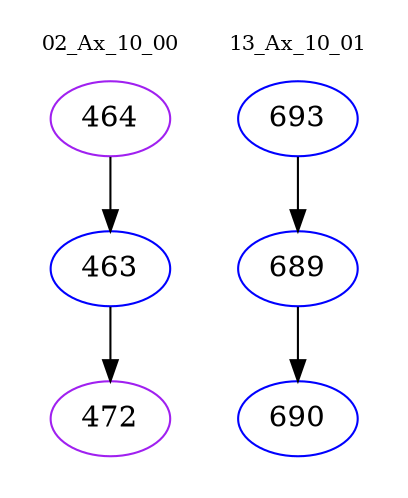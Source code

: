 digraph{
subgraph cluster_0 {
color = white
label = "02_Ax_10_00";
fontsize=10;
T0_464 [label="464", color="purple"]
T0_464 -> T0_463 [color="black"]
T0_463 [label="463", color="blue"]
T0_463 -> T0_472 [color="black"]
T0_472 [label="472", color="purple"]
}
subgraph cluster_1 {
color = white
label = "13_Ax_10_01";
fontsize=10;
T1_693 [label="693", color="blue"]
T1_693 -> T1_689 [color="black"]
T1_689 [label="689", color="blue"]
T1_689 -> T1_690 [color="black"]
T1_690 [label="690", color="blue"]
}
}
